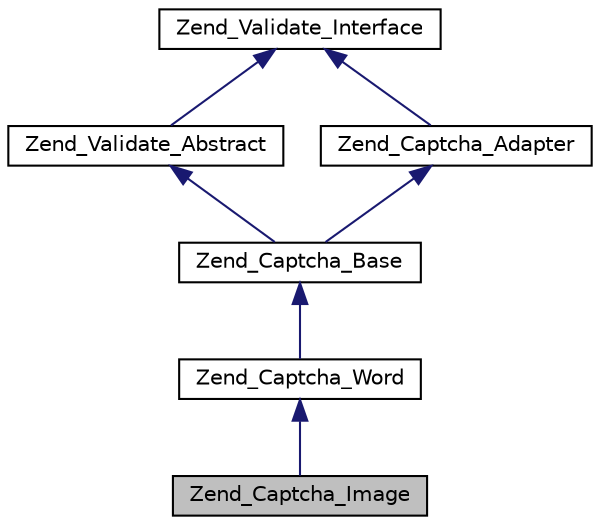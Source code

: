 digraph G
{
  edge [fontname="Helvetica",fontsize="10",labelfontname="Helvetica",labelfontsize="10"];
  node [fontname="Helvetica",fontsize="10",shape=record];
  Node1 [label="Zend_Captcha_Image",height=0.2,width=0.4,color="black", fillcolor="grey75", style="filled" fontcolor="black"];
  Node2 -> Node1 [dir="back",color="midnightblue",fontsize="10",style="solid",fontname="Helvetica"];
  Node2 [label="Zend_Captcha_Word",height=0.2,width=0.4,color="black", fillcolor="white", style="filled",URL="$class_zend___captcha___word.html"];
  Node3 -> Node2 [dir="back",color="midnightblue",fontsize="10",style="solid",fontname="Helvetica"];
  Node3 [label="Zend_Captcha_Base",height=0.2,width=0.4,color="black", fillcolor="white", style="filled",URL="$class_zend___captcha___base.html"];
  Node4 -> Node3 [dir="back",color="midnightblue",fontsize="10",style="solid",fontname="Helvetica"];
  Node4 [label="Zend_Validate_Abstract",height=0.2,width=0.4,color="black", fillcolor="white", style="filled",URL="$class_zend___validate___abstract.html"];
  Node5 -> Node4 [dir="back",color="midnightblue",fontsize="10",style="solid",fontname="Helvetica"];
  Node5 [label="Zend_Validate_Interface",height=0.2,width=0.4,color="black", fillcolor="white", style="filled",URL="$interface_zend___validate___interface.html"];
  Node6 -> Node3 [dir="back",color="midnightblue",fontsize="10",style="solid",fontname="Helvetica"];
  Node6 [label="Zend_Captcha_Adapter",height=0.2,width=0.4,color="black", fillcolor="white", style="filled",URL="$interface_zend___captcha___adapter.html"];
  Node5 -> Node6 [dir="back",color="midnightblue",fontsize="10",style="solid",fontname="Helvetica"];
}
